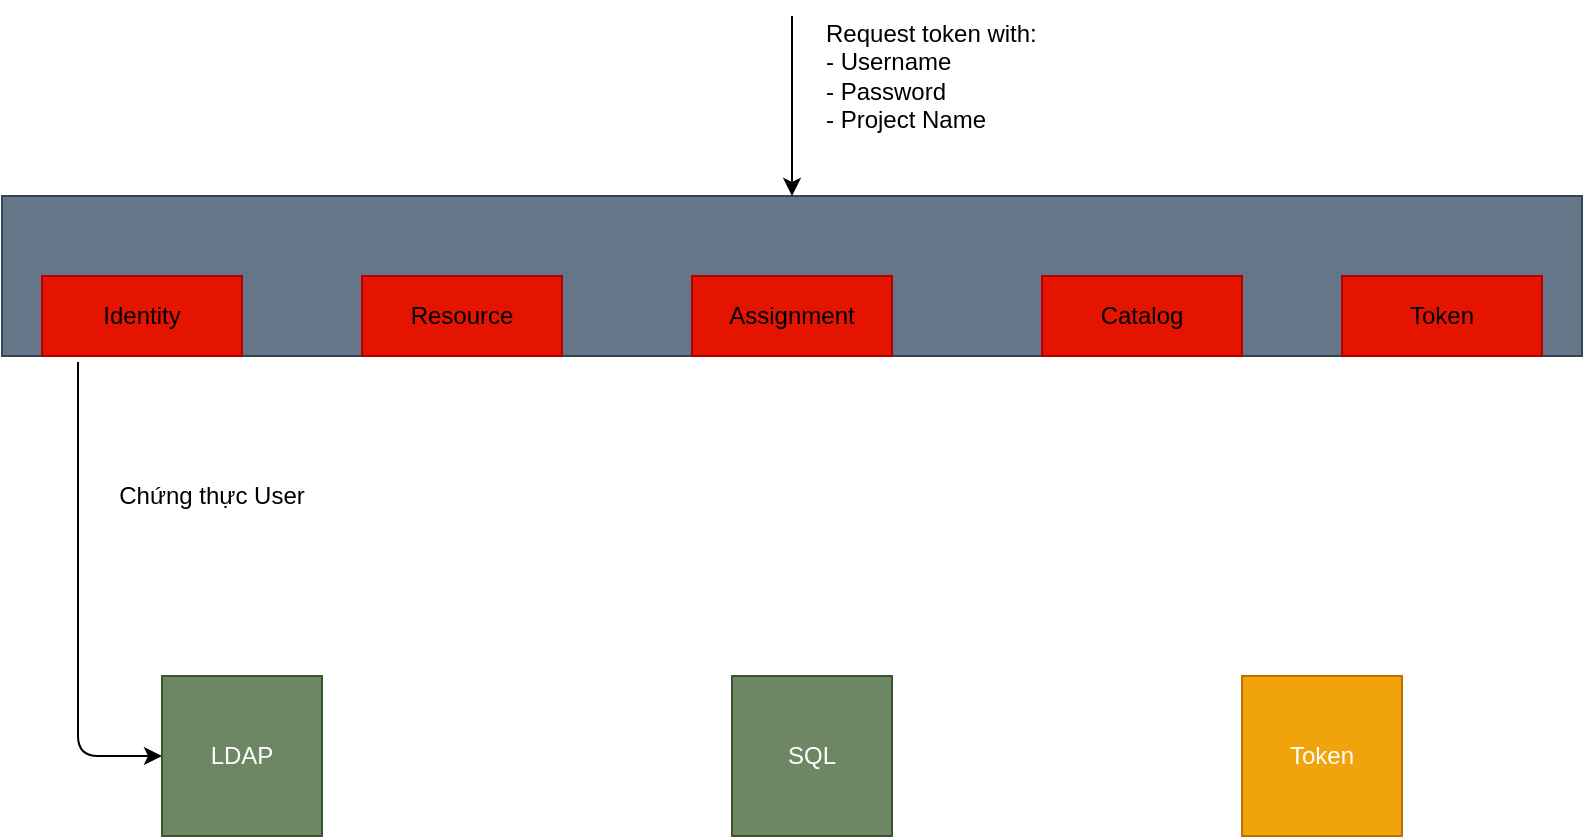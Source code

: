 <mxfile version="14.0.1" type="github">
  <diagram id="ZLwZqBNZTOsp5Mfj6tZQ" name="Page-1">
    <mxGraphModel dx="803" dy="1565" grid="1" gridSize="10" guides="1" tooltips="1" connect="1" arrows="1" fold="1" page="1" pageScale="1" pageWidth="850" pageHeight="1100" math="0" shadow="0">
      <root>
        <mxCell id="0" />
        <mxCell id="1" parent="0" />
        <mxCell id="yAjniPmQgVIEXYcrSxwK-1" value="" style="rounded=0;whiteSpace=wrap;html=1;fillColor=#647687;strokeColor=#314354;fontColor=#ffffff;" vertex="1" parent="1">
          <mxGeometry x="10" y="60" width="790" height="80" as="geometry" />
        </mxCell>
        <mxCell id="yAjniPmQgVIEXYcrSxwK-2" value="&lt;font color=&quot;#000000&quot;&gt;Identity&lt;/font&gt;" style="rounded=0;whiteSpace=wrap;html=1;fillColor=#e51400;strokeColor=#B20000;fontColor=#ffffff;" vertex="1" parent="1">
          <mxGeometry x="30" y="100" width="100" height="40" as="geometry" />
        </mxCell>
        <mxCell id="yAjniPmQgVIEXYcrSxwK-3" value="&lt;font color=&quot;#000000&quot;&gt;Resource&lt;/font&gt;" style="rounded=0;whiteSpace=wrap;html=1;fillColor=#e51400;strokeColor=#B20000;fontColor=#ffffff;" vertex="1" parent="1">
          <mxGeometry x="190" y="100" width="100" height="40" as="geometry" />
        </mxCell>
        <mxCell id="yAjniPmQgVIEXYcrSxwK-4" value="&lt;font color=&quot;#000000&quot;&gt;Assignment&lt;/font&gt;" style="rounded=0;whiteSpace=wrap;html=1;fillColor=#e51400;strokeColor=#B20000;fontColor=#ffffff;" vertex="1" parent="1">
          <mxGeometry x="355" y="100" width="100" height="40" as="geometry" />
        </mxCell>
        <mxCell id="yAjniPmQgVIEXYcrSxwK-5" value="&lt;font color=&quot;#000000&quot;&gt;Catalog&lt;/font&gt;" style="rounded=0;whiteSpace=wrap;html=1;fillColor=#e51400;strokeColor=#B20000;fontColor=#ffffff;" vertex="1" parent="1">
          <mxGeometry x="530" y="100" width="100" height="40" as="geometry" />
        </mxCell>
        <mxCell id="yAjniPmQgVIEXYcrSxwK-6" value="&lt;font color=&quot;#000000&quot;&gt;Token&lt;/font&gt;" style="rounded=0;whiteSpace=wrap;html=1;fillColor=#e51400;strokeColor=#B20000;fontColor=#ffffff;" vertex="1" parent="1">
          <mxGeometry x="680" y="100" width="100" height="40" as="geometry" />
        </mxCell>
        <mxCell id="yAjniPmQgVIEXYcrSxwK-7" value="" style="endArrow=classic;html=1;" edge="1" parent="1">
          <mxGeometry width="50" height="50" relative="1" as="geometry">
            <mxPoint x="405" y="-30" as="sourcePoint" />
            <mxPoint x="405" y="60" as="targetPoint" />
          </mxGeometry>
        </mxCell>
        <mxCell id="yAjniPmQgVIEXYcrSxwK-8" value="Request token with:&lt;br&gt;- Username&lt;br&gt;- Password&lt;br&gt;- Project Name" style="text;html=1;strokeColor=none;fillColor=none;align=left;verticalAlign=middle;whiteSpace=wrap;rounded=0;" vertex="1" parent="1">
          <mxGeometry x="420" y="-30" width="170" height="60" as="geometry" />
        </mxCell>
        <mxCell id="yAjniPmQgVIEXYcrSxwK-9" value="LDAP" style="whiteSpace=wrap;html=1;aspect=fixed;fillColor=#6d8764;strokeColor=#3A5431;fontColor=#ffffff;" vertex="1" parent="1">
          <mxGeometry x="90" y="300" width="80" height="80" as="geometry" />
        </mxCell>
        <mxCell id="yAjniPmQgVIEXYcrSxwK-10" value="SQL" style="whiteSpace=wrap;html=1;aspect=fixed;fillColor=#6d8764;strokeColor=#3A5431;fontColor=#ffffff;" vertex="1" parent="1">
          <mxGeometry x="375" y="300" width="80" height="80" as="geometry" />
        </mxCell>
        <mxCell id="yAjniPmQgVIEXYcrSxwK-11" value="Token" style="whiteSpace=wrap;html=1;aspect=fixed;fillColor=#f0a30a;strokeColor=#BD7000;fontColor=#ffffff;" vertex="1" parent="1">
          <mxGeometry x="630" y="300" width="80" height="80" as="geometry" />
        </mxCell>
        <mxCell id="yAjniPmQgVIEXYcrSxwK-12" value="" style="endArrow=classic;html=1;exitX=0.18;exitY=1.075;exitDx=0;exitDy=0;exitPerimeter=0;entryX=0;entryY=0.5;entryDx=0;entryDy=0;" edge="1" parent="1" source="yAjniPmQgVIEXYcrSxwK-2" target="yAjniPmQgVIEXYcrSxwK-9">
          <mxGeometry width="50" height="50" relative="1" as="geometry">
            <mxPoint x="390" y="230" as="sourcePoint" />
            <mxPoint x="440" y="180" as="targetPoint" />
            <Array as="points">
              <mxPoint x="48" y="340" />
            </Array>
          </mxGeometry>
        </mxCell>
        <mxCell id="yAjniPmQgVIEXYcrSxwK-13" value="&lt;div style=&quot;text-align: left&quot;&gt;&lt;span&gt;Chứng thực User&lt;/span&gt;&lt;/div&gt;" style="text;html=1;strokeColor=none;fillColor=none;align=center;verticalAlign=middle;whiteSpace=wrap;rounded=0;" vertex="1" parent="1">
          <mxGeometry x="60" y="170" width="110" height="80" as="geometry" />
        </mxCell>
      </root>
    </mxGraphModel>
  </diagram>
</mxfile>
